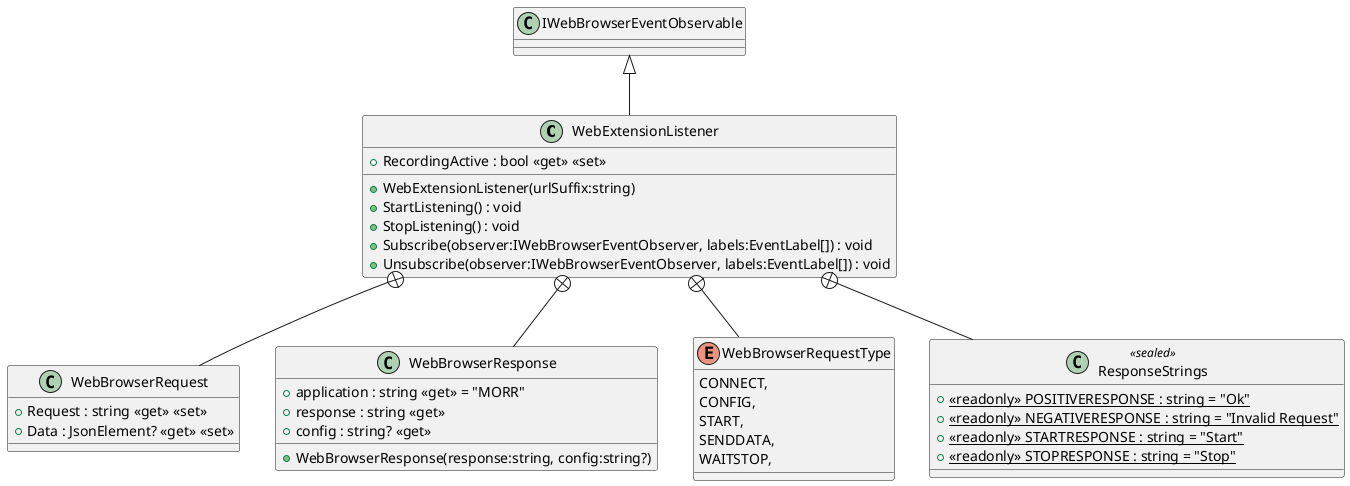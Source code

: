 @startuml
class WebExtensionListener {
    + WebExtensionListener(urlSuffix:string)
    + RecordingActive : bool <<get>> <<set>>
    + StartListening() : void
    + StopListening() : void
    + Subscribe(observer:IWebBrowserEventObserver, labels:EventLabel[]) : void
    + Unsubscribe(observer:IWebBrowserEventObserver, labels:EventLabel[]) : void
}
class WebBrowserRequest {
    + Request : string <<get>> <<set>>
    + Data : JsonElement? <<get>> <<set>>
}
class WebBrowserResponse {
    + WebBrowserResponse(response:string, config:string?)
    + application : string <<get>> = "MORR"
    + response : string <<get>>
    + config : string? <<get>>
}
enum WebBrowserRequestType {
    CONNECT,
    CONFIG,
    START,
    SENDDATA,
    WAITSTOP,
}
class ResponseStrings <<sealed>> {
    + {static} <<readonly>> POSITIVERESPONSE : string = "Ok"
    + {static} <<readonly>> NEGATIVERESPONSE : string = "Invalid Request"
    + {static} <<readonly>> STARTRESPONSE : string = "Start"
    + {static} <<readonly>> STOPRESPONSE : string = "Stop"
}
IWebBrowserEventObservable <|-- WebExtensionListener
WebExtensionListener +-- WebBrowserRequest
WebExtensionListener +-- WebBrowserResponse
WebExtensionListener +-- WebBrowserRequestType
WebExtensionListener +-- ResponseStrings
@enduml
